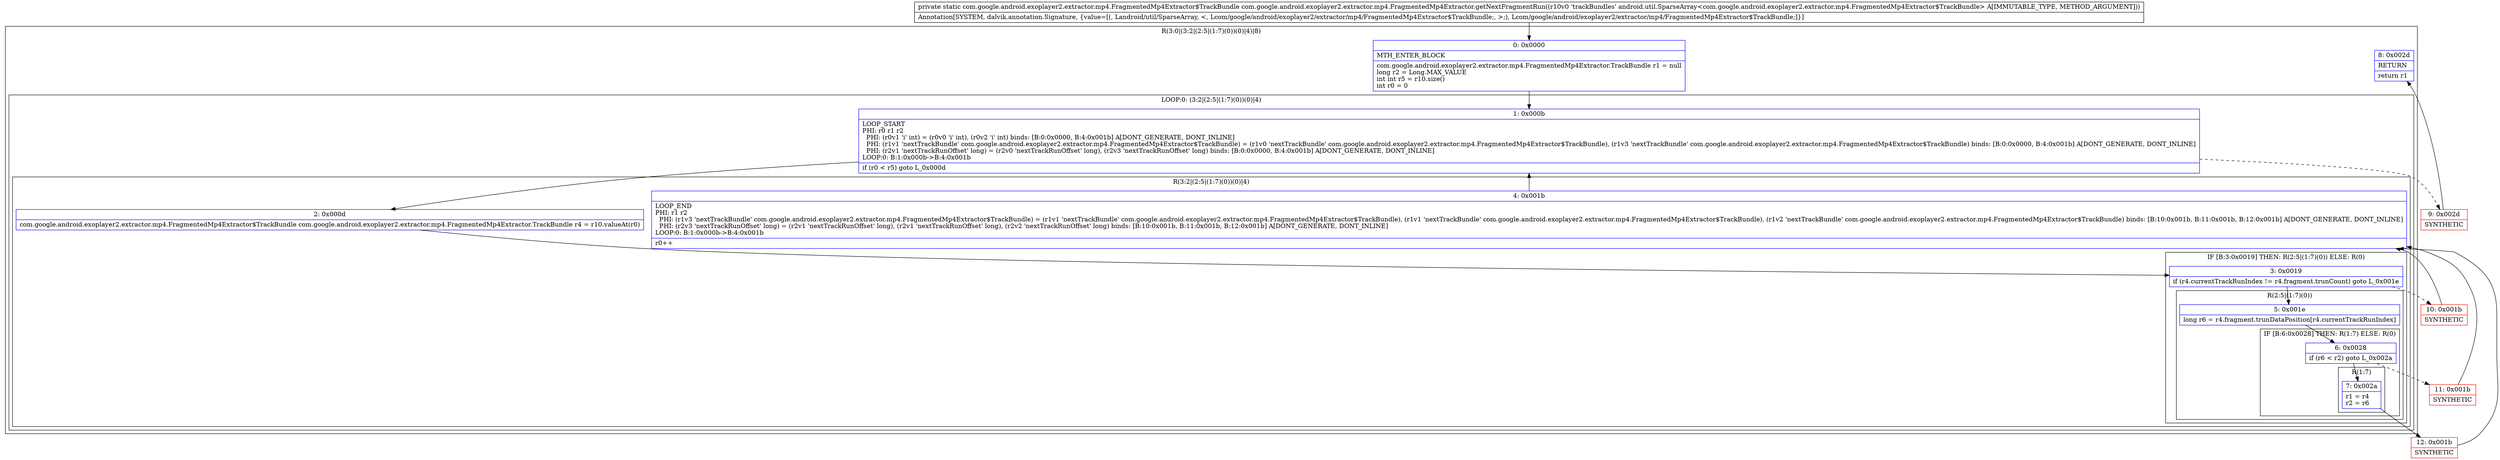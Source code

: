 digraph "CFG forcom.google.android.exoplayer2.extractor.mp4.FragmentedMp4Extractor.getNextFragmentRun(Landroid\/util\/SparseArray;)Lcom\/google\/android\/exoplayer2\/extractor\/mp4\/FragmentedMp4Extractor$TrackBundle;" {
subgraph cluster_Region_153255347 {
label = "R(3:0|(3:2|(2:5|(1:7)(0))(0)|4)|8)";
node [shape=record,color=blue];
Node_0 [shape=record,label="{0\:\ 0x0000|MTH_ENTER_BLOCK\l|com.google.android.exoplayer2.extractor.mp4.FragmentedMp4Extractor.TrackBundle r1 = null\llong r2 = Long.MAX_VALUE\lint int r5 = r10.size()\lint r0 = 0\l}"];
subgraph cluster_LoopRegion_1760528290 {
label = "LOOP:0: (3:2|(2:5|(1:7)(0))(0)|4)";
node [shape=record,color=blue];
Node_1 [shape=record,label="{1\:\ 0x000b|LOOP_START\lPHI: r0 r1 r2 \l  PHI: (r0v1 'i' int) = (r0v0 'i' int), (r0v2 'i' int) binds: [B:0:0x0000, B:4:0x001b] A[DONT_GENERATE, DONT_INLINE]\l  PHI: (r1v1 'nextTrackBundle' com.google.android.exoplayer2.extractor.mp4.FragmentedMp4Extractor$TrackBundle) = (r1v0 'nextTrackBundle' com.google.android.exoplayer2.extractor.mp4.FragmentedMp4Extractor$TrackBundle), (r1v3 'nextTrackBundle' com.google.android.exoplayer2.extractor.mp4.FragmentedMp4Extractor$TrackBundle) binds: [B:0:0x0000, B:4:0x001b] A[DONT_GENERATE, DONT_INLINE]\l  PHI: (r2v1 'nextTrackRunOffset' long) = (r2v0 'nextTrackRunOffset' long), (r2v3 'nextTrackRunOffset' long) binds: [B:0:0x0000, B:4:0x001b] A[DONT_GENERATE, DONT_INLINE]\lLOOP:0: B:1:0x000b\-\>B:4:0x001b\l|if (r0 \< r5) goto L_0x000d\l}"];
subgraph cluster_Region_1924833513 {
label = "R(3:2|(2:5|(1:7)(0))(0)|4)";
node [shape=record,color=blue];
Node_2 [shape=record,label="{2\:\ 0x000d|com.google.android.exoplayer2.extractor.mp4.FragmentedMp4Extractor$TrackBundle com.google.android.exoplayer2.extractor.mp4.FragmentedMp4Extractor.TrackBundle r4 = r10.valueAt(r0)\l}"];
subgraph cluster_IfRegion_24490618 {
label = "IF [B:3:0x0019] THEN: R(2:5|(1:7)(0)) ELSE: R(0)";
node [shape=record,color=blue];
Node_3 [shape=record,label="{3\:\ 0x0019|if (r4.currentTrackRunIndex != r4.fragment.trunCount) goto L_0x001e\l}"];
subgraph cluster_Region_1912705017 {
label = "R(2:5|(1:7)(0))";
node [shape=record,color=blue];
Node_5 [shape=record,label="{5\:\ 0x001e|long r6 = r4.fragment.trunDataPosition[r4.currentTrackRunIndex]\l}"];
subgraph cluster_IfRegion_1804800647 {
label = "IF [B:6:0x0028] THEN: R(1:7) ELSE: R(0)";
node [shape=record,color=blue];
Node_6 [shape=record,label="{6\:\ 0x0028|if (r6 \< r2) goto L_0x002a\l}"];
subgraph cluster_Region_188682356 {
label = "R(1:7)";
node [shape=record,color=blue];
Node_7 [shape=record,label="{7\:\ 0x002a|r1 = r4\lr2 = r6\l}"];
}
subgraph cluster_Region_1390685658 {
label = "R(0)";
node [shape=record,color=blue];
}
}
}
subgraph cluster_Region_1871758038 {
label = "R(0)";
node [shape=record,color=blue];
}
}
Node_4 [shape=record,label="{4\:\ 0x001b|LOOP_END\lPHI: r1 r2 \l  PHI: (r1v3 'nextTrackBundle' com.google.android.exoplayer2.extractor.mp4.FragmentedMp4Extractor$TrackBundle) = (r1v1 'nextTrackBundle' com.google.android.exoplayer2.extractor.mp4.FragmentedMp4Extractor$TrackBundle), (r1v1 'nextTrackBundle' com.google.android.exoplayer2.extractor.mp4.FragmentedMp4Extractor$TrackBundle), (r1v2 'nextTrackBundle' com.google.android.exoplayer2.extractor.mp4.FragmentedMp4Extractor$TrackBundle) binds: [B:10:0x001b, B:11:0x001b, B:12:0x001b] A[DONT_GENERATE, DONT_INLINE]\l  PHI: (r2v3 'nextTrackRunOffset' long) = (r2v1 'nextTrackRunOffset' long), (r2v1 'nextTrackRunOffset' long), (r2v2 'nextTrackRunOffset' long) binds: [B:10:0x001b, B:11:0x001b, B:12:0x001b] A[DONT_GENERATE, DONT_INLINE]\lLOOP:0: B:1:0x000b\-\>B:4:0x001b\l|r0++\l}"];
}
}
Node_8 [shape=record,label="{8\:\ 0x002d|RETURN\l|return r1\l}"];
}
Node_9 [shape=record,color=red,label="{9\:\ 0x002d|SYNTHETIC\l}"];
Node_10 [shape=record,color=red,label="{10\:\ 0x001b|SYNTHETIC\l}"];
Node_11 [shape=record,color=red,label="{11\:\ 0x001b|SYNTHETIC\l}"];
Node_12 [shape=record,color=red,label="{12\:\ 0x001b|SYNTHETIC\l}"];
MethodNode[shape=record,label="{private static com.google.android.exoplayer2.extractor.mp4.FragmentedMp4Extractor$TrackBundle com.google.android.exoplayer2.extractor.mp4.FragmentedMp4Extractor.getNextFragmentRun((r10v0 'trackBundles' android.util.SparseArray\<com.google.android.exoplayer2.extractor.mp4.FragmentedMp4Extractor$TrackBundle\> A[IMMUTABLE_TYPE, METHOD_ARGUMENT]))  | Annotation[SYSTEM, dalvik.annotation.Signature, \{value=[(, Landroid\/util\/SparseArray, \<, Lcom\/google\/android\/exoplayer2\/extractor\/mp4\/FragmentedMp4Extractor$TrackBundle;, \>;), Lcom\/google\/android\/exoplayer2\/extractor\/mp4\/FragmentedMp4Extractor$TrackBundle;]\}]\l}"];
MethodNode -> Node_0;
Node_0 -> Node_1;
Node_1 -> Node_2;
Node_1 -> Node_9[style=dashed];
Node_2 -> Node_3;
Node_3 -> Node_5;
Node_3 -> Node_10[style=dashed];
Node_5 -> Node_6;
Node_6 -> Node_7;
Node_6 -> Node_11[style=dashed];
Node_7 -> Node_12;
Node_4 -> Node_1;
Node_9 -> Node_8;
Node_10 -> Node_4;
Node_11 -> Node_4;
Node_12 -> Node_4;
}


